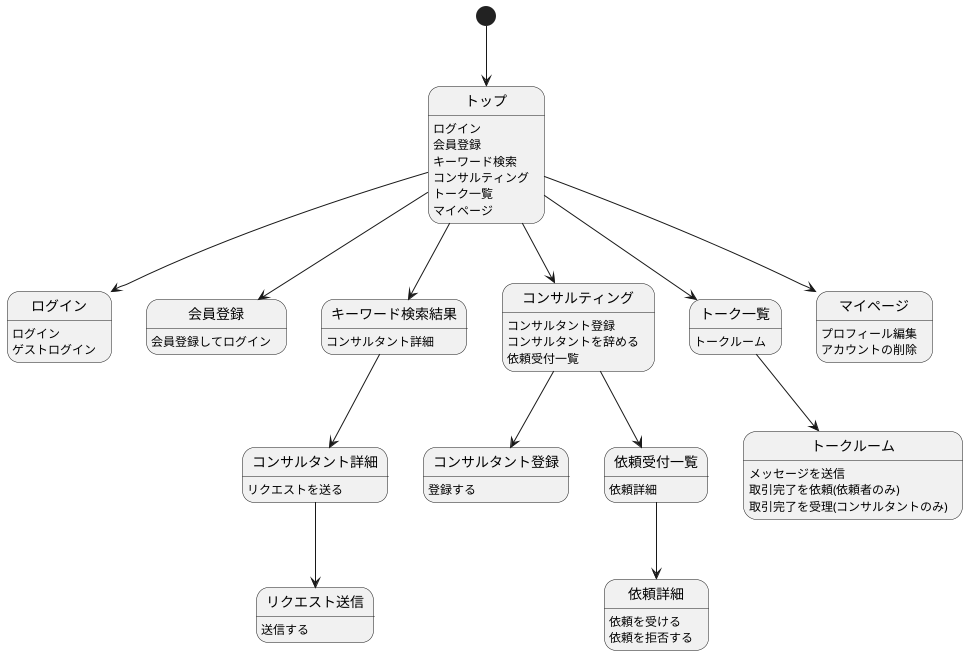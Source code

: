 @startuml

[*] --> トップ
トップ : ログイン
トップ : 会員登録
トップ : キーワード検索
トップ : コンサルティング
トップ : トーク一覧
トップ : マイページ
トップ --> ログイン
トップ --> 会員登録
トップ --> キーワード検索結果
トップ --> コンサルティング
トップ --> トーク一覧
トップ --> マイページ

ログイン : ログイン
ログイン : ゲストログイン

会員登録 : 会員登録してログイン

キーワード検索結果: コンサルタント詳細
キーワード検索結果 --> コンサルタント詳細

コンサルタント詳細 : リクエストを送る
コンサルタント詳細 --> リクエスト送信

リクエスト送信 : 送信する

コンサルティング : コンサルタント登録
コンサルティング : コンサルタントを辞める
コンサルティング : 依頼受付一覧
コンサルティング --> コンサルタント登録
コンサルティング --> 依頼受付一覧

コンサルタント登録 : 登録する 

トーク一覧 :トークルーム
トーク一覧 --> トークルーム

トークルーム : メッセージを送信
トークルーム : 取引完了を依頼(依頼者のみ)
トークルーム : 取引完了を受理(コンサルタントのみ)

依頼受付一覧 : 依頼詳細
依頼受付一覧 --> 依頼詳細

依頼詳細 : 依頼を受ける
依頼詳細 : 依頼を拒否する


マイページ : プロフィール編集
マイページ : アカウントの削除



@enduml
